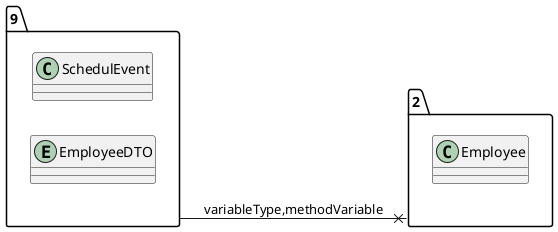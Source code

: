 @startuml 
allow_mixing
left to right direction
package "9"{
class SchedulEvent
entity EmployeeDTO

}
package "2"{
class Employee

}
"9" --x "2":variableType,methodVariable
@enduml